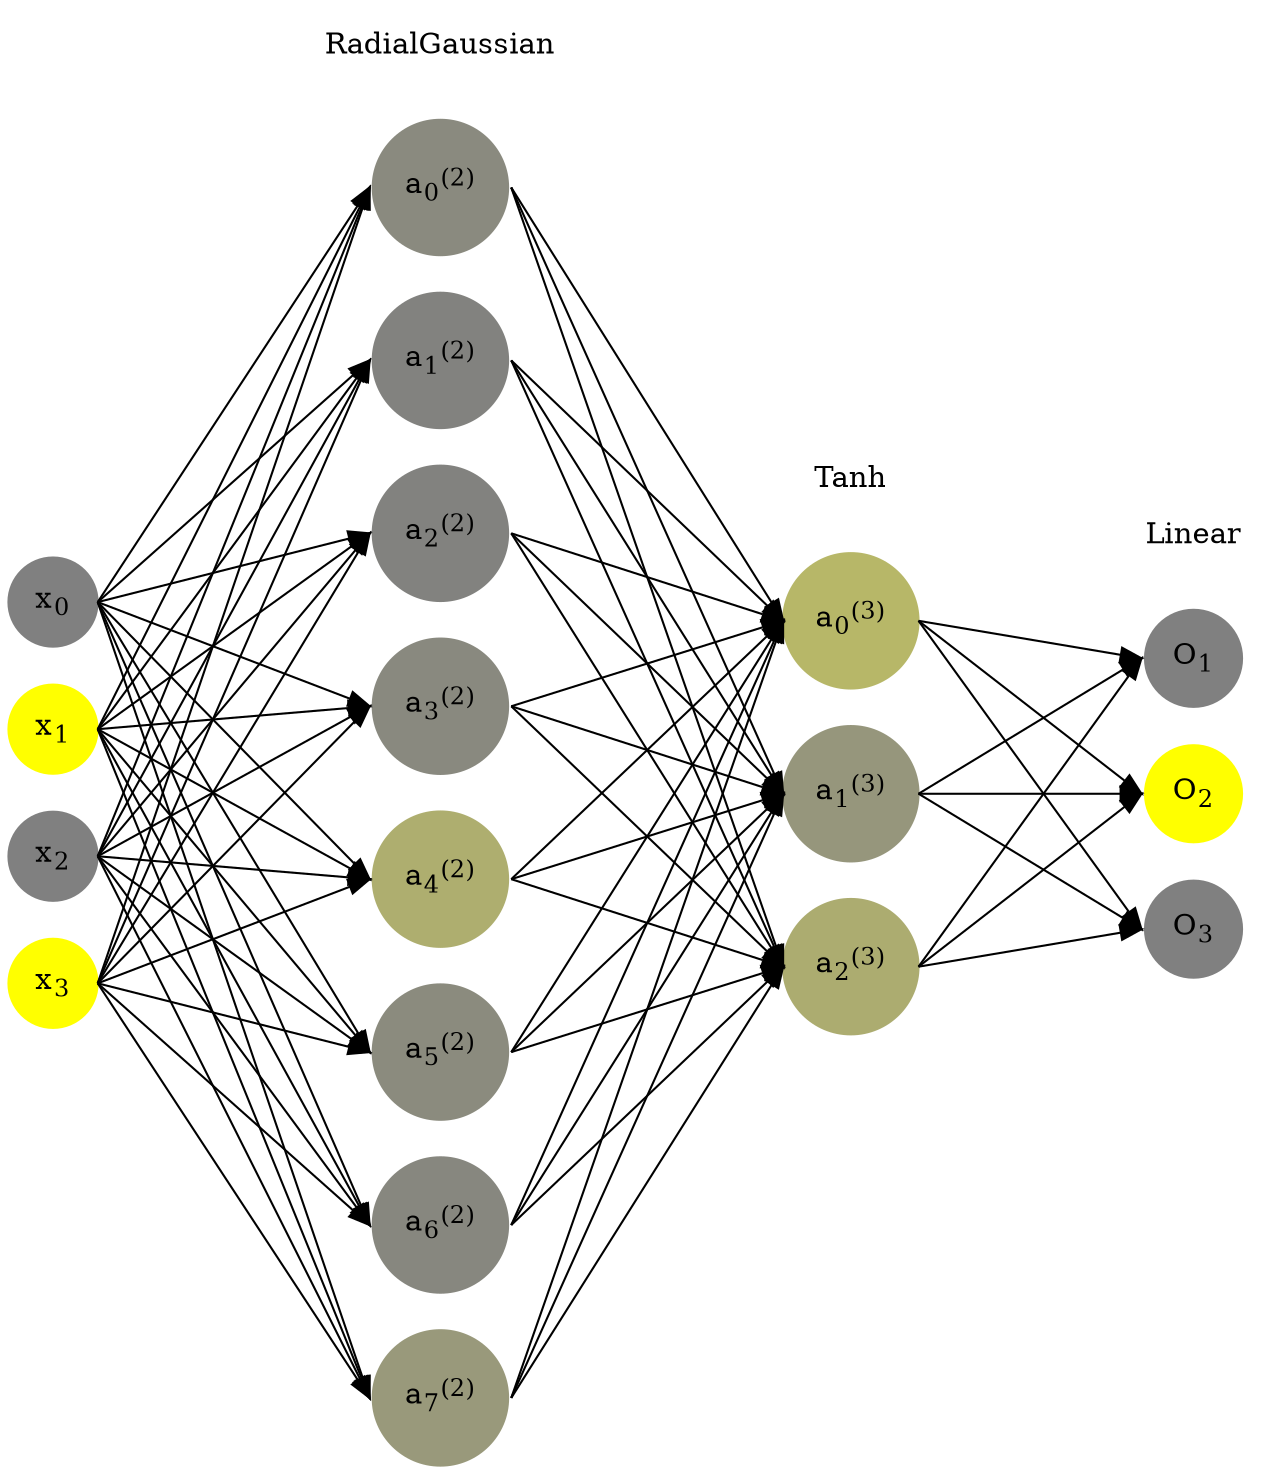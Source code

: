 digraph G {
	rankdir = LR;
	splines=false;
	edge[style=invis];
	ranksep= 1.4;
	{
	node [shape=circle, color="0.1667, 0.0, 0.5", style=filled, fillcolor="0.1667, 0.0, 0.5"];
	x0 [label=<x<sub>0</sub>>];
	}
	{
	node [shape=circle, color="0.1667, 1.0, 1.0", style=filled, fillcolor="0.1667, 1.0, 1.0"];
	x1 [label=<x<sub>1</sub>>];
	}
	{
	node [shape=circle, color="0.1667, 0.0, 0.5", style=filled, fillcolor="0.1667, 0.0, 0.5"];
	x2 [label=<x<sub>2</sub>>];
	}
	{
	node [shape=circle, color="0.1667, 1.0, 1.0", style=filled, fillcolor="0.1667, 1.0, 1.0"];
	x3 [label=<x<sub>3</sub>>];
	}
	{
	node [shape=circle, color="0.1667, 0.079897, 0.539948", style=filled, fillcolor="0.1667, 0.079897, 0.539948"];
	a02 [label=<a<sub>0</sub><sup>(2)</sup>>];
	}
	{
	node [shape=circle, color="0.1667, 0.023128, 0.511564", style=filled, fillcolor="0.1667, 0.023128, 0.511564"];
	a12 [label=<a<sub>1</sub><sup>(2)</sup>>];
	}
	{
	node [shape=circle, color="0.1667, 0.019459, 0.509729", style=filled, fillcolor="0.1667, 0.019459, 0.509729"];
	a22 [label=<a<sub>2</sub><sup>(2)</sup>>];
	}
	{
	node [shape=circle, color="0.1667, 0.077599, 0.538799", style=filled, fillcolor="0.1667, 0.077599, 0.538799"];
	a32 [label=<a<sub>3</sub><sup>(2)</sup>>];
	}
	{
	node [shape=circle, color="0.1667, 0.362842, 0.681421", style=filled, fillcolor="0.1667, 0.362842, 0.681421"];
	a42 [label=<a<sub>4</sub><sup>(2)</sup>>];
	}
	{
	node [shape=circle, color="0.1667, 0.090251, 0.545126", style=filled, fillcolor="0.1667, 0.090251, 0.545126"];
	a52 [label=<a<sub>5</sub><sup>(2)</sup>>];
	}
	{
	node [shape=circle, color="0.1667, 0.059561, 0.529780", style=filled, fillcolor="0.1667, 0.059561, 0.529780"];
	a62 [label=<a<sub>6</sub><sup>(2)</sup>>];
	}
	{
	node [shape=circle, color="0.1667, 0.195894, 0.597947", style=filled, fillcolor="0.1667, 0.195894, 0.597947"];
	a72 [label=<a<sub>7</sub><sup>(2)</sup>>];
	}
	{
	node [shape=circle, color="0.1667, 0.432638, 0.716319", style=filled, fillcolor="0.1667, 0.432638, 0.716319"];
	a03 [label=<a<sub>0</sub><sup>(3)</sup>>];
	}
	{
	node [shape=circle, color="0.1667, 0.174080, 0.587040", style=filled, fillcolor="0.1667, 0.174080, 0.587040"];
	a13 [label=<a<sub>1</sub><sup>(3)</sup>>];
	}
	{
	node [shape=circle, color="0.1667, 0.349613, 0.674806", style=filled, fillcolor="0.1667, 0.349613, 0.674806"];
	a23 [label=<a<sub>2</sub><sup>(3)</sup>>];
	}
	{
	node [shape=circle, color="0.1667, 0.0, 0.5", style=filled, fillcolor="0.1667, 0.0, 0.5"];
	O1 [label=<O<sub>1</sub>>];
	}
	{
	node [shape=circle, color="0.1667, 1.0, 1.0", style=filled, fillcolor="0.1667, 1.0, 1.0"];
	O2 [label=<O<sub>2</sub>>];
	}
	{
	node [shape=circle, color="0.1667, 0.0, 0.5", style=filled, fillcolor="0.1667, 0.0, 0.5"];
	O3 [label=<O<sub>3</sub>>];
	}
	{
	rank=same;
	x0->x1->x2->x3;
	}
	{
	rank=same;
	a02->a12->a22->a32->a42->a52->a62->a72;
	}
	{
	rank=same;
	a03->a13->a23;
	}
	{
	rank=same;
	O1->O2->O3;
	}
	l1 [shape=plaintext,label="RadialGaussian"];
	l1->a02;
	{rank=same; l1;a02};
	l2 [shape=plaintext,label="Tanh"];
	l2->a03;
	{rank=same; l2;a03};
	l3 [shape=plaintext,label="Linear"];
	l3->O1;
	{rank=same; l3;O1};
edge[style=solid, tailport=e, headport=w];
	{x0;x1;x2;x3} -> {a02;a12;a22;a32;a42;a52;a62;a72};
	{a02;a12;a22;a32;a42;a52;a62;a72} -> {a03;a13;a23};
	{a03;a13;a23} -> {O1,O2,O3};
}